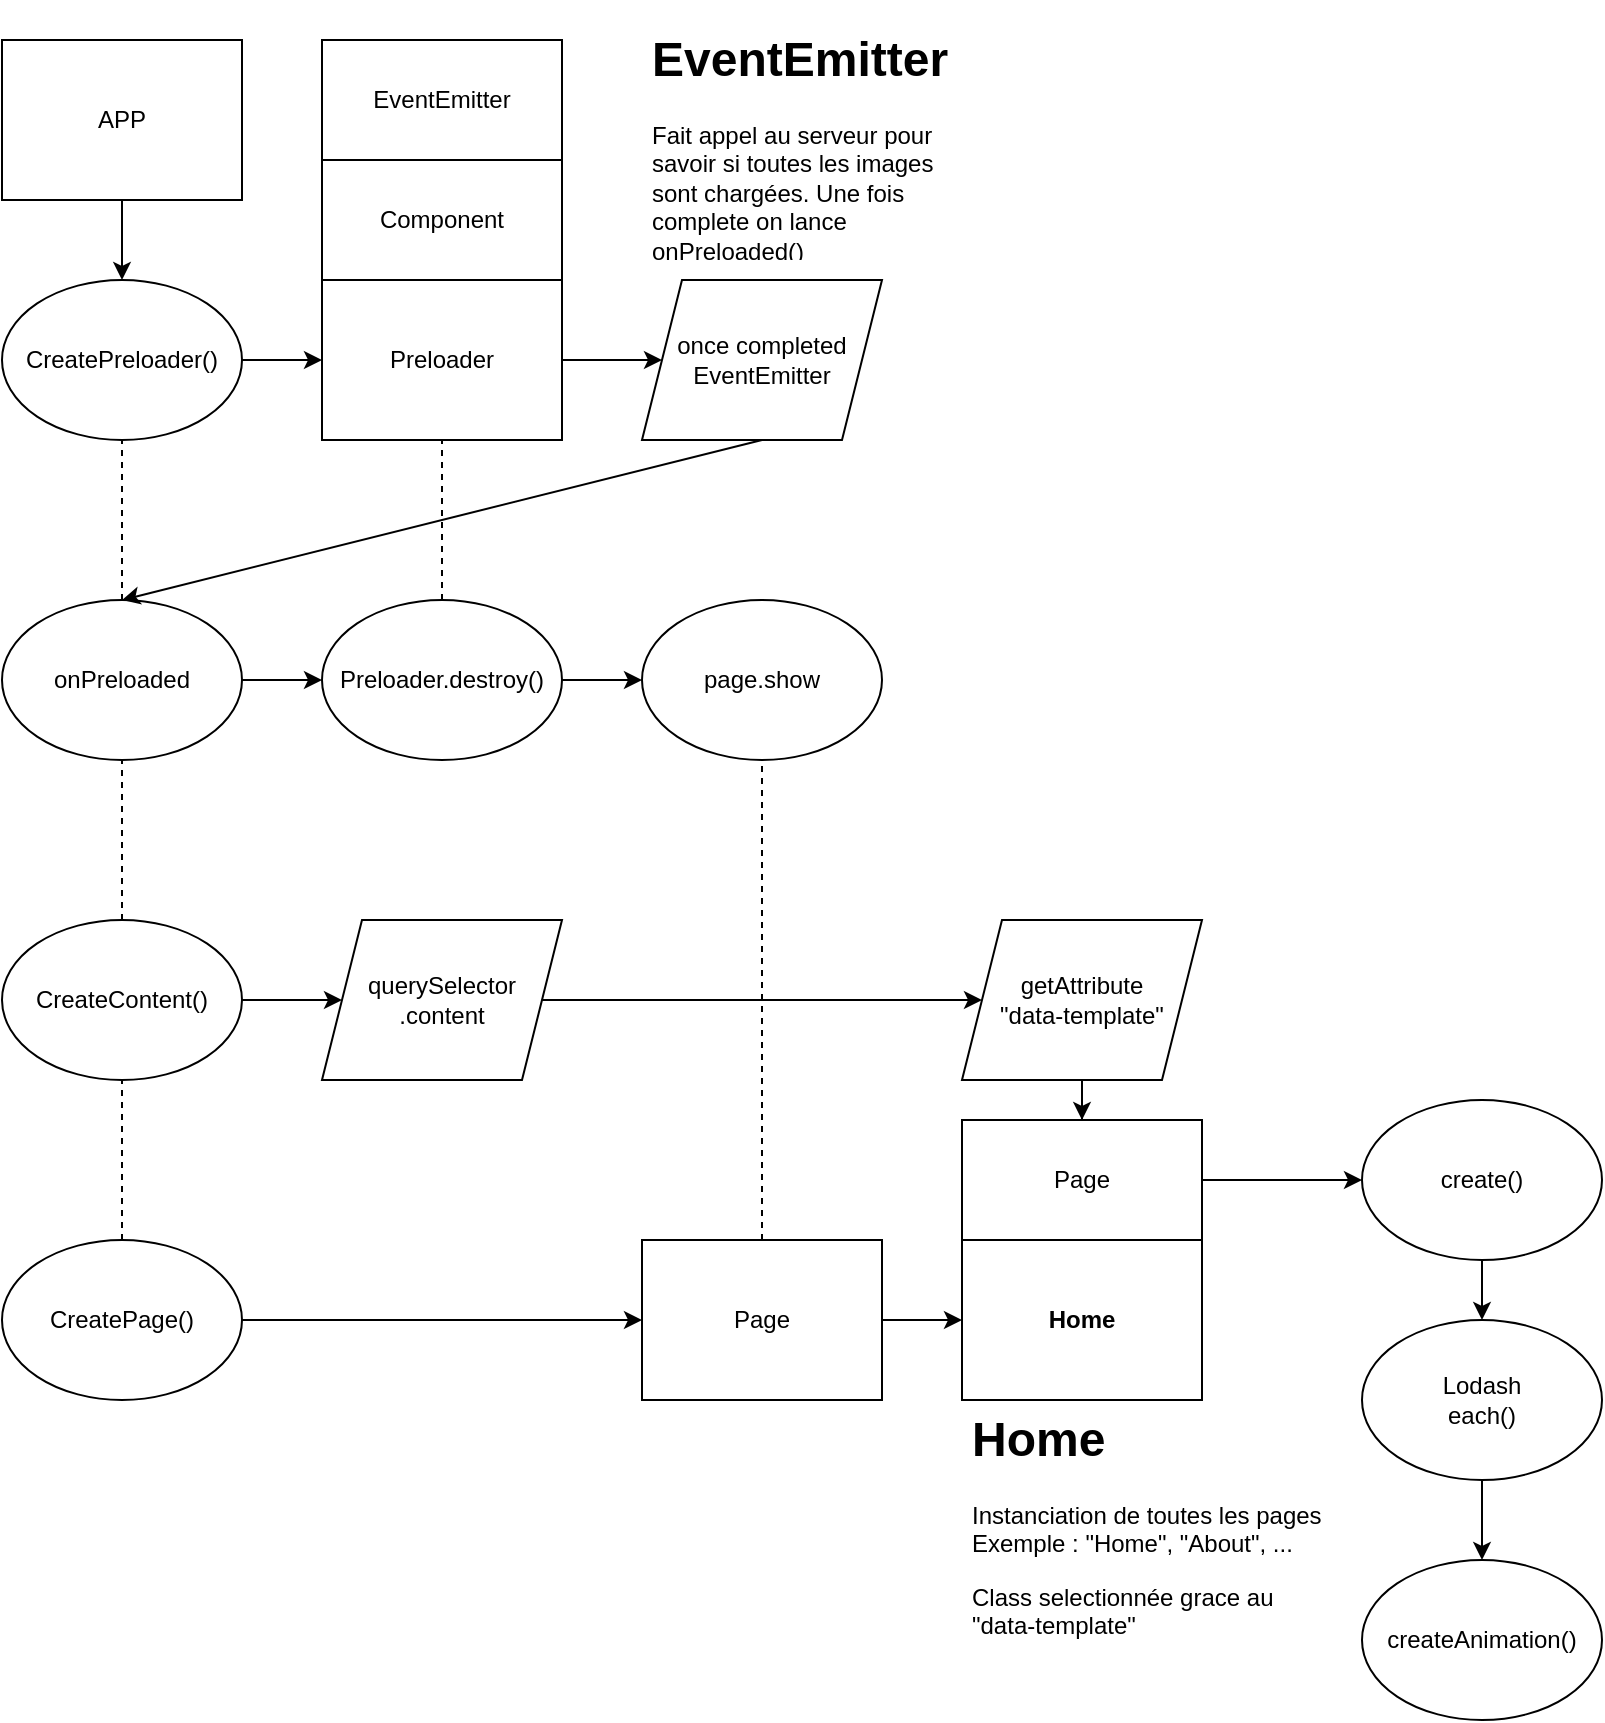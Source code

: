 <mxfile version="17.4.6" type="github">
  <diagram id="fzjIs2RXk_FmtYsyeLxV" name="Page-1">
    <mxGraphModel dx="1422" dy="762" grid="1" gridSize="10" guides="1" tooltips="1" connect="1" arrows="1" fold="1" page="1" pageScale="1" pageWidth="827" pageHeight="1169" math="0" shadow="0">
      <root>
        <mxCell id="0" />
        <mxCell id="1" parent="0" />
        <mxCell id="SWCMXGWF6MoDXP4iUfNa-9" value="" style="edgeStyle=orthogonalEdgeStyle;rounded=0;orthogonalLoop=1;jettySize=auto;html=1;" edge="1" parent="1" source="SWCMXGWF6MoDXP4iUfNa-7" target="SWCMXGWF6MoDXP4iUfNa-8">
          <mxGeometry relative="1" as="geometry" />
        </mxCell>
        <mxCell id="SWCMXGWF6MoDXP4iUfNa-7" value="APP" style="rounded=0;whiteSpace=wrap;html=1;" vertex="1" parent="1">
          <mxGeometry x="80" y="80" width="120" height="80" as="geometry" />
        </mxCell>
        <mxCell id="SWCMXGWF6MoDXP4iUfNa-11" value="" style="edgeStyle=orthogonalEdgeStyle;rounded=0;orthogonalLoop=1;jettySize=auto;html=1;" edge="1" parent="1" source="SWCMXGWF6MoDXP4iUfNa-8" target="SWCMXGWF6MoDXP4iUfNa-10">
          <mxGeometry relative="1" as="geometry" />
        </mxCell>
        <mxCell id="SWCMXGWF6MoDXP4iUfNa-8" value="CreatePreloader()" style="ellipse;whiteSpace=wrap;html=1;" vertex="1" parent="1">
          <mxGeometry x="80" y="200" width="120" height="80" as="geometry" />
        </mxCell>
        <mxCell id="SWCMXGWF6MoDXP4iUfNa-24" value="" style="edgeStyle=orthogonalEdgeStyle;rounded=0;orthogonalLoop=1;jettySize=auto;html=1;" edge="1" parent="1" source="SWCMXGWF6MoDXP4iUfNa-10" target="SWCMXGWF6MoDXP4iUfNa-23">
          <mxGeometry relative="1" as="geometry" />
        </mxCell>
        <mxCell id="SWCMXGWF6MoDXP4iUfNa-10" value="Preloader" style="rounded=0;whiteSpace=wrap;html=1;" vertex="1" parent="1">
          <mxGeometry x="240" y="200" width="120" height="80" as="geometry" />
        </mxCell>
        <mxCell id="SWCMXGWF6MoDXP4iUfNa-20" value="" style="edgeStyle=orthogonalEdgeStyle;rounded=0;orthogonalLoop=1;jettySize=auto;html=1;entryX=0;entryY=0.5;entryDx=0;entryDy=0;" edge="1" parent="1" source="SWCMXGWF6MoDXP4iUfNa-13" target="SWCMXGWF6MoDXP4iUfNa-25">
          <mxGeometry relative="1" as="geometry">
            <mxPoint x="240" y="560" as="targetPoint" />
          </mxGeometry>
        </mxCell>
        <mxCell id="SWCMXGWF6MoDXP4iUfNa-13" value="CreateContent()" style="ellipse;whiteSpace=wrap;html=1;" vertex="1" parent="1">
          <mxGeometry x="80" y="520" width="120" height="80" as="geometry" />
        </mxCell>
        <mxCell id="SWCMXGWF6MoDXP4iUfNa-17" value="Component" style="rounded=0;whiteSpace=wrap;html=1;" vertex="1" parent="1">
          <mxGeometry x="240" y="140" width="120" height="60" as="geometry" />
        </mxCell>
        <mxCell id="SWCMXGWF6MoDXP4iUfNa-18" value="EventEmitter" style="rounded=0;whiteSpace=wrap;html=1;" vertex="1" parent="1">
          <mxGeometry x="240" y="80" width="120" height="60" as="geometry" />
        </mxCell>
        <mxCell id="SWCMXGWF6MoDXP4iUfNa-23" value="&lt;span&gt;once completed&lt;/span&gt;&lt;br&gt;&lt;span&gt;EventEmitter&lt;/span&gt;" style="shape=parallelogram;perimeter=parallelogramPerimeter;whiteSpace=wrap;html=1;fixedSize=1;rounded=0;" vertex="1" parent="1">
          <mxGeometry x="400" y="200" width="120" height="80" as="geometry" />
        </mxCell>
        <mxCell id="SWCMXGWF6MoDXP4iUfNa-27" value="" style="edgeStyle=orthogonalEdgeStyle;rounded=0;orthogonalLoop=1;jettySize=auto;html=1;" edge="1" parent="1" source="SWCMXGWF6MoDXP4iUfNa-25" target="SWCMXGWF6MoDXP4iUfNa-26">
          <mxGeometry relative="1" as="geometry" />
        </mxCell>
        <mxCell id="SWCMXGWF6MoDXP4iUfNa-25" value="querySelector&lt;br&gt;.content" style="shape=parallelogram;perimeter=parallelogramPerimeter;whiteSpace=wrap;html=1;fixedSize=1;rounded=0;" vertex="1" parent="1">
          <mxGeometry x="240" y="520" width="120" height="80" as="geometry" />
        </mxCell>
        <mxCell id="SWCMXGWF6MoDXP4iUfNa-36" value="" style="edgeStyle=orthogonalEdgeStyle;rounded=0;orthogonalLoop=1;jettySize=auto;html=1;" edge="1" parent="1" source="SWCMXGWF6MoDXP4iUfNa-26" target="SWCMXGWF6MoDXP4iUfNa-31">
          <mxGeometry relative="1" as="geometry" />
        </mxCell>
        <mxCell id="SWCMXGWF6MoDXP4iUfNa-26" value="getAttribute&lt;br&gt;&quot;data-template&quot;" style="shape=parallelogram;perimeter=parallelogramPerimeter;whiteSpace=wrap;html=1;fixedSize=1;rounded=0;" vertex="1" parent="1">
          <mxGeometry x="560" y="520" width="120" height="80" as="geometry" />
        </mxCell>
        <mxCell id="SWCMXGWF6MoDXP4iUfNa-34" value="" style="edgeStyle=orthogonalEdgeStyle;rounded=0;orthogonalLoop=1;jettySize=auto;html=1;" edge="1" parent="1" source="SWCMXGWF6MoDXP4iUfNa-28" target="SWCMXGWF6MoDXP4iUfNa-33">
          <mxGeometry relative="1" as="geometry" />
        </mxCell>
        <mxCell id="SWCMXGWF6MoDXP4iUfNa-28" value="CreatePage()" style="ellipse;whiteSpace=wrap;html=1;" vertex="1" parent="1">
          <mxGeometry x="80" y="680" width="120" height="80" as="geometry" />
        </mxCell>
        <mxCell id="SWCMXGWF6MoDXP4iUfNa-30" value="&lt;b&gt;Home&lt;/b&gt;" style="rounded=0;whiteSpace=wrap;html=1;" vertex="1" parent="1">
          <mxGeometry x="560" y="680" width="120" height="80" as="geometry" />
        </mxCell>
        <mxCell id="SWCMXGWF6MoDXP4iUfNa-31" value="Page" style="rounded=0;whiteSpace=wrap;html=1;" vertex="1" parent="1">
          <mxGeometry x="560" y="620" width="120" height="60" as="geometry" />
        </mxCell>
        <mxCell id="SWCMXGWF6MoDXP4iUfNa-35" value="" style="edgeStyle=orthogonalEdgeStyle;rounded=0;orthogonalLoop=1;jettySize=auto;html=1;" edge="1" parent="1" source="SWCMXGWF6MoDXP4iUfNa-33" target="SWCMXGWF6MoDXP4iUfNa-30">
          <mxGeometry relative="1" as="geometry" />
        </mxCell>
        <mxCell id="SWCMXGWF6MoDXP4iUfNa-33" value="Page" style="rounded=0;whiteSpace=wrap;html=1;" vertex="1" parent="1">
          <mxGeometry x="400" y="680" width="120" height="80" as="geometry" />
        </mxCell>
        <mxCell id="SWCMXGWF6MoDXP4iUfNa-49" value="" style="edgeStyle=orthogonalEdgeStyle;rounded=0;orthogonalLoop=1;jettySize=auto;html=1;" edge="1" parent="1" source="SWCMXGWF6MoDXP4iUfNa-39" target="SWCMXGWF6MoDXP4iUfNa-40">
          <mxGeometry relative="1" as="geometry" />
        </mxCell>
        <mxCell id="SWCMXGWF6MoDXP4iUfNa-39" value="create()" style="ellipse;whiteSpace=wrap;html=1;" vertex="1" parent="1">
          <mxGeometry x="760" y="610" width="120" height="80" as="geometry" />
        </mxCell>
        <mxCell id="SWCMXGWF6MoDXP4iUfNa-51" value="" style="edgeStyle=orthogonalEdgeStyle;rounded=0;orthogonalLoop=1;jettySize=auto;html=1;" edge="1" parent="1" source="SWCMXGWF6MoDXP4iUfNa-40" target="SWCMXGWF6MoDXP4iUfNa-42">
          <mxGeometry relative="1" as="geometry" />
        </mxCell>
        <mxCell id="SWCMXGWF6MoDXP4iUfNa-40" value="Lodash&lt;br&gt;each()" style="ellipse;whiteSpace=wrap;html=1;" vertex="1" parent="1">
          <mxGeometry x="760" y="720" width="120" height="80" as="geometry" />
        </mxCell>
        <mxCell id="SWCMXGWF6MoDXP4iUfNa-42" value="createAnimation()" style="ellipse;whiteSpace=wrap;html=1;" vertex="1" parent="1">
          <mxGeometry x="760" y="840" width="120" height="80" as="geometry" />
        </mxCell>
        <mxCell id="SWCMXGWF6MoDXP4iUfNa-48" value="" style="endArrow=classic;html=1;rounded=0;exitX=1;exitY=0.5;exitDx=0;exitDy=0;entryX=0;entryY=0.5;entryDx=0;entryDy=0;" edge="1" parent="1" source="SWCMXGWF6MoDXP4iUfNa-31" target="SWCMXGWF6MoDXP4iUfNa-39">
          <mxGeometry width="50" height="50" relative="1" as="geometry">
            <mxPoint x="460" y="580" as="sourcePoint" />
            <mxPoint x="510" y="530" as="targetPoint" />
          </mxGeometry>
        </mxCell>
        <mxCell id="SWCMXGWF6MoDXP4iUfNa-58" value="" style="edgeStyle=orthogonalEdgeStyle;rounded=0;orthogonalLoop=1;jettySize=auto;html=1;" edge="1" parent="1" source="SWCMXGWF6MoDXP4iUfNa-52" target="SWCMXGWF6MoDXP4iUfNa-54">
          <mxGeometry relative="1" as="geometry" />
        </mxCell>
        <mxCell id="SWCMXGWF6MoDXP4iUfNa-52" value="onPreloaded" style="ellipse;whiteSpace=wrap;html=1;" vertex="1" parent="1">
          <mxGeometry x="80" y="360" width="120" height="80" as="geometry" />
        </mxCell>
        <mxCell id="SWCMXGWF6MoDXP4iUfNa-60" value="" style="edgeStyle=orthogonalEdgeStyle;rounded=0;orthogonalLoop=1;jettySize=auto;html=1;" edge="1" parent="1" source="SWCMXGWF6MoDXP4iUfNa-54" target="SWCMXGWF6MoDXP4iUfNa-59">
          <mxGeometry relative="1" as="geometry" />
        </mxCell>
        <mxCell id="SWCMXGWF6MoDXP4iUfNa-54" value="Preloader.destroy()" style="ellipse;whiteSpace=wrap;html=1;" vertex="1" parent="1">
          <mxGeometry x="240" y="360" width="120" height="80" as="geometry" />
        </mxCell>
        <mxCell id="SWCMXGWF6MoDXP4iUfNa-56" value="&lt;h1&gt;EventEmitter&lt;/h1&gt;&lt;p&gt;Fait appel au serveur pour savoir si toutes les images sont chargées. Une fois complete on lance onPreloaded()&lt;/p&gt;" style="text;html=1;strokeColor=none;fillColor=none;spacing=5;spacingTop=-20;whiteSpace=wrap;overflow=hidden;rounded=0;" vertex="1" parent="1">
          <mxGeometry x="400" y="70" width="160" height="120" as="geometry" />
        </mxCell>
        <mxCell id="SWCMXGWF6MoDXP4iUfNa-59" value="page.show" style="ellipse;whiteSpace=wrap;html=1;" vertex="1" parent="1">
          <mxGeometry x="400" y="360" width="120" height="80" as="geometry" />
        </mxCell>
        <mxCell id="SWCMXGWF6MoDXP4iUfNa-62" value="" style="endArrow=classic;html=1;rounded=0;exitX=0.5;exitY=1;exitDx=0;exitDy=0;entryX=0.5;entryY=0;entryDx=0;entryDy=0;" edge="1" parent="1" source="SWCMXGWF6MoDXP4iUfNa-23" target="SWCMXGWF6MoDXP4iUfNa-52">
          <mxGeometry width="50" height="50" relative="1" as="geometry">
            <mxPoint x="550" y="410" as="sourcePoint" />
            <mxPoint x="600" y="360" as="targetPoint" />
          </mxGeometry>
        </mxCell>
        <mxCell id="SWCMXGWF6MoDXP4iUfNa-63" value="" style="endArrow=none;dashed=1;html=1;rounded=0;entryX=0.5;entryY=1;entryDx=0;entryDy=0;exitX=0.5;exitY=0;exitDx=0;exitDy=0;" edge="1" parent="1" source="SWCMXGWF6MoDXP4iUfNa-52" target="SWCMXGWF6MoDXP4iUfNa-8">
          <mxGeometry width="50" height="50" relative="1" as="geometry">
            <mxPoint x="550" y="410" as="sourcePoint" />
            <mxPoint x="600" y="360" as="targetPoint" />
          </mxGeometry>
        </mxCell>
        <mxCell id="SWCMXGWF6MoDXP4iUfNa-64" value="" style="endArrow=none;dashed=1;html=1;rounded=0;entryX=0.5;entryY=1;entryDx=0;entryDy=0;" edge="1" parent="1" source="SWCMXGWF6MoDXP4iUfNa-54" target="SWCMXGWF6MoDXP4iUfNa-10">
          <mxGeometry width="50" height="50" relative="1" as="geometry">
            <mxPoint x="550" y="410" as="sourcePoint" />
            <mxPoint x="600" y="360" as="targetPoint" />
          </mxGeometry>
        </mxCell>
        <mxCell id="SWCMXGWF6MoDXP4iUfNa-65" value="" style="endArrow=none;dashed=1;html=1;rounded=0;entryX=0.5;entryY=1;entryDx=0;entryDy=0;exitX=0.5;exitY=0;exitDx=0;exitDy=0;" edge="1" parent="1" source="SWCMXGWF6MoDXP4iUfNa-33" target="SWCMXGWF6MoDXP4iUfNa-59">
          <mxGeometry width="50" height="50" relative="1" as="geometry">
            <mxPoint x="520" y="650" as="sourcePoint" />
            <mxPoint x="600" y="460" as="targetPoint" />
            <Array as="points" />
          </mxGeometry>
        </mxCell>
        <mxCell id="SWCMXGWF6MoDXP4iUfNa-66" value="" style="endArrow=none;dashed=1;html=1;rounded=0;entryX=0.5;entryY=1;entryDx=0;entryDy=0;exitX=0.5;exitY=0;exitDx=0;exitDy=0;" edge="1" parent="1" source="SWCMXGWF6MoDXP4iUfNa-13" target="SWCMXGWF6MoDXP4iUfNa-52">
          <mxGeometry width="50" height="50" relative="1" as="geometry">
            <mxPoint x="550" y="510" as="sourcePoint" />
            <mxPoint x="600" y="460" as="targetPoint" />
          </mxGeometry>
        </mxCell>
        <mxCell id="SWCMXGWF6MoDXP4iUfNa-68" value="" style="endArrow=none;dashed=1;html=1;rounded=0;exitX=0.5;exitY=0;exitDx=0;exitDy=0;entryX=0.5;entryY=1;entryDx=0;entryDy=0;" edge="1" parent="1" source="SWCMXGWF6MoDXP4iUfNa-28" target="SWCMXGWF6MoDXP4iUfNa-13">
          <mxGeometry width="50" height="50" relative="1" as="geometry">
            <mxPoint x="550" y="660" as="sourcePoint" />
            <mxPoint x="600" y="610" as="targetPoint" />
          </mxGeometry>
        </mxCell>
        <mxCell id="SWCMXGWF6MoDXP4iUfNa-69" value="&lt;h1&gt;Home&lt;/h1&gt;&lt;p&gt;Instanciation de toutes les pages Exemple : &quot;Home&quot;, &quot;About&quot;, ...&lt;/p&gt;&lt;p&gt;Class selectionnée grace au &quot;data-template&quot;&lt;/p&gt;" style="text;html=1;strokeColor=none;fillColor=none;spacing=5;spacingTop=-20;whiteSpace=wrap;overflow=hidden;rounded=0;" vertex="1" parent="1">
          <mxGeometry x="560" y="760" width="190" height="120" as="geometry" />
        </mxCell>
      </root>
    </mxGraphModel>
  </diagram>
</mxfile>
